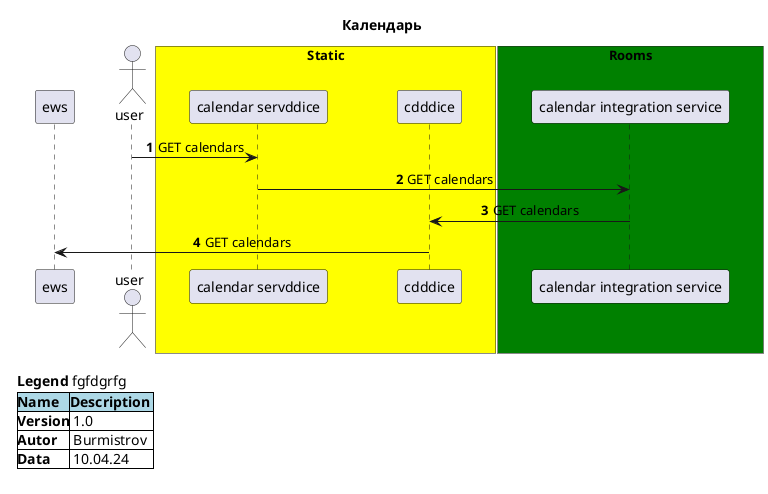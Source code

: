 @startuml calendar-sinch-push

skinparam  {
    Maxmessagesize 200
}

skinparam sequence {
    participantPadding 30
    MessageAlign center
    roundcorner 10
}

skinparam Legend {
    BackgroundColor white
    FontColor black
    BorderThickness 0
    FontSize 14
}


autonumber
title Календарь

actor "user" as user order 10

box "Static" #yellow
    participant "calendar servddice" as cs order 20
    participant "cdddice" as css order 30
endbox
box "Rooms" #green
    participant "calendar integration service" as cis order 30
endbox

!$gc = "GET calendars"

user->cs: $gc
cs->cis: $gc
cis->css: $gc
css->ews: $gc

legend left
**Legend** fgfdgrfg
<#lightblue>|=Name |=Description |
|**Version**| 1.0|
|**Autor**| Burmistrov|
|**Data**| 10.04.24|
endlegend

@enduml